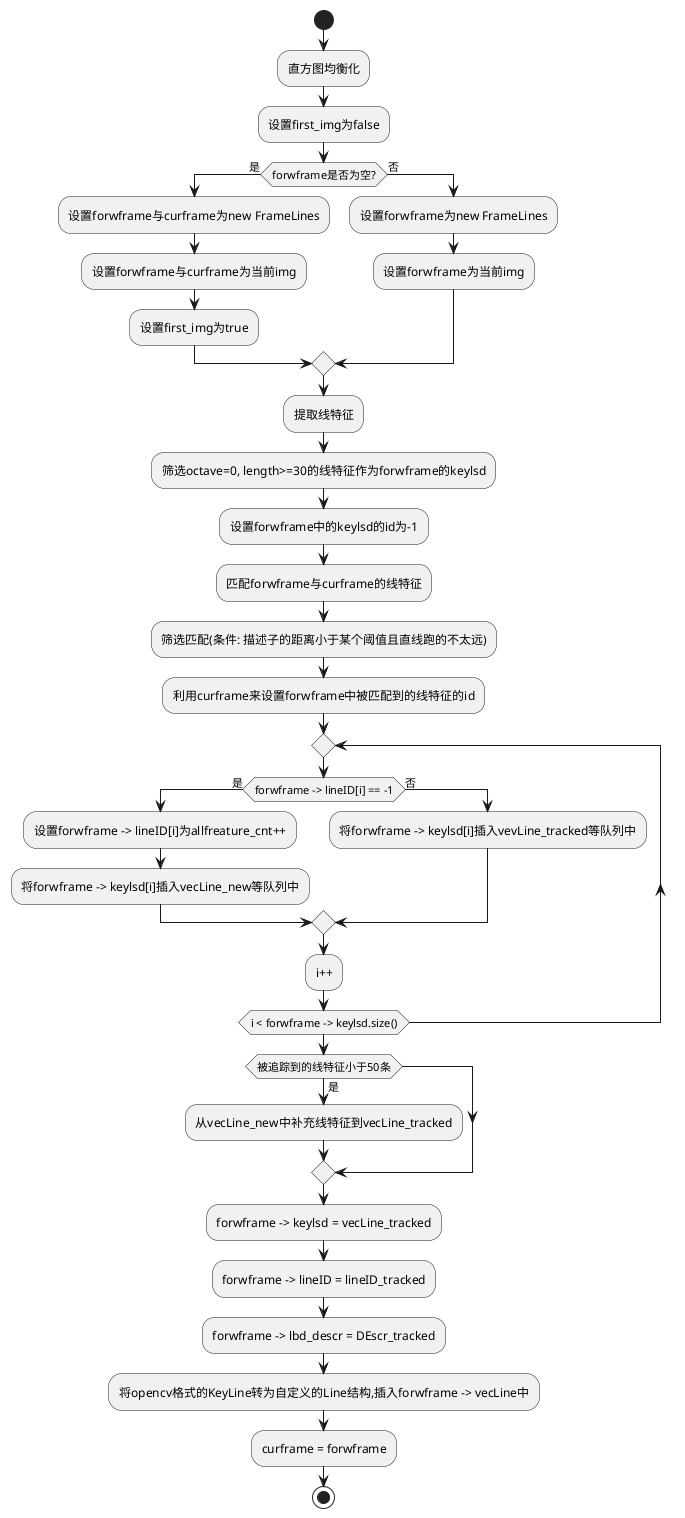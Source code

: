 @startuml

start
:直方图均衡化;
:设置first_img为false;

if(forwframe是否为空?) then (是)
    :设置forwframe与curframe为new FrameLines;
    :设置forwframe与curframe为当前img;
    :设置first_img为true;
else (否)
    :设置forwframe为new FrameLines;
    :设置forwframe为当前img;
endif

:提取线特征;
:筛选octave=0, length>=30的线特征作为forwframe的keylsd;
:设置forwframe中的keylsd的id为-1;
:匹配forwframe与curframe的线特征;
:筛选匹配(条件: 描述子的距离小于某个阈值且直线跑的不太远);
:利用curframe来设置forwframe中被匹配到的线特征的id;

repeat
    if(forwframe -> lineID[i] == -1) then (是)
        :设置forwframe -> lineID[i]为allfreature_cnt++;
        :将forwframe -> keylsd[i]插入vecLine_new等队列中;
    else (否)
        :将forwframe -> keylsd[i]插入vevLine_tracked等队列中;
    endif
    :i++;
repeat while(i < forwframe -> keylsd.size())

if(被追踪到的线特征小于50条) then (是)
    :从vecLine_new中补充线特征到vecLine_tracked;
endif

:forwframe -> keylsd = vecLine_tracked;
:forwframe -> lineID = lineID_tracked;
:forwframe -> lbd_descr = DEscr_tracked;
:将opencv格式的KeyLine转为自定义的Line结构,插入forwframe -> vecLine中;

:curframe = forwframe;

stop

@enduml